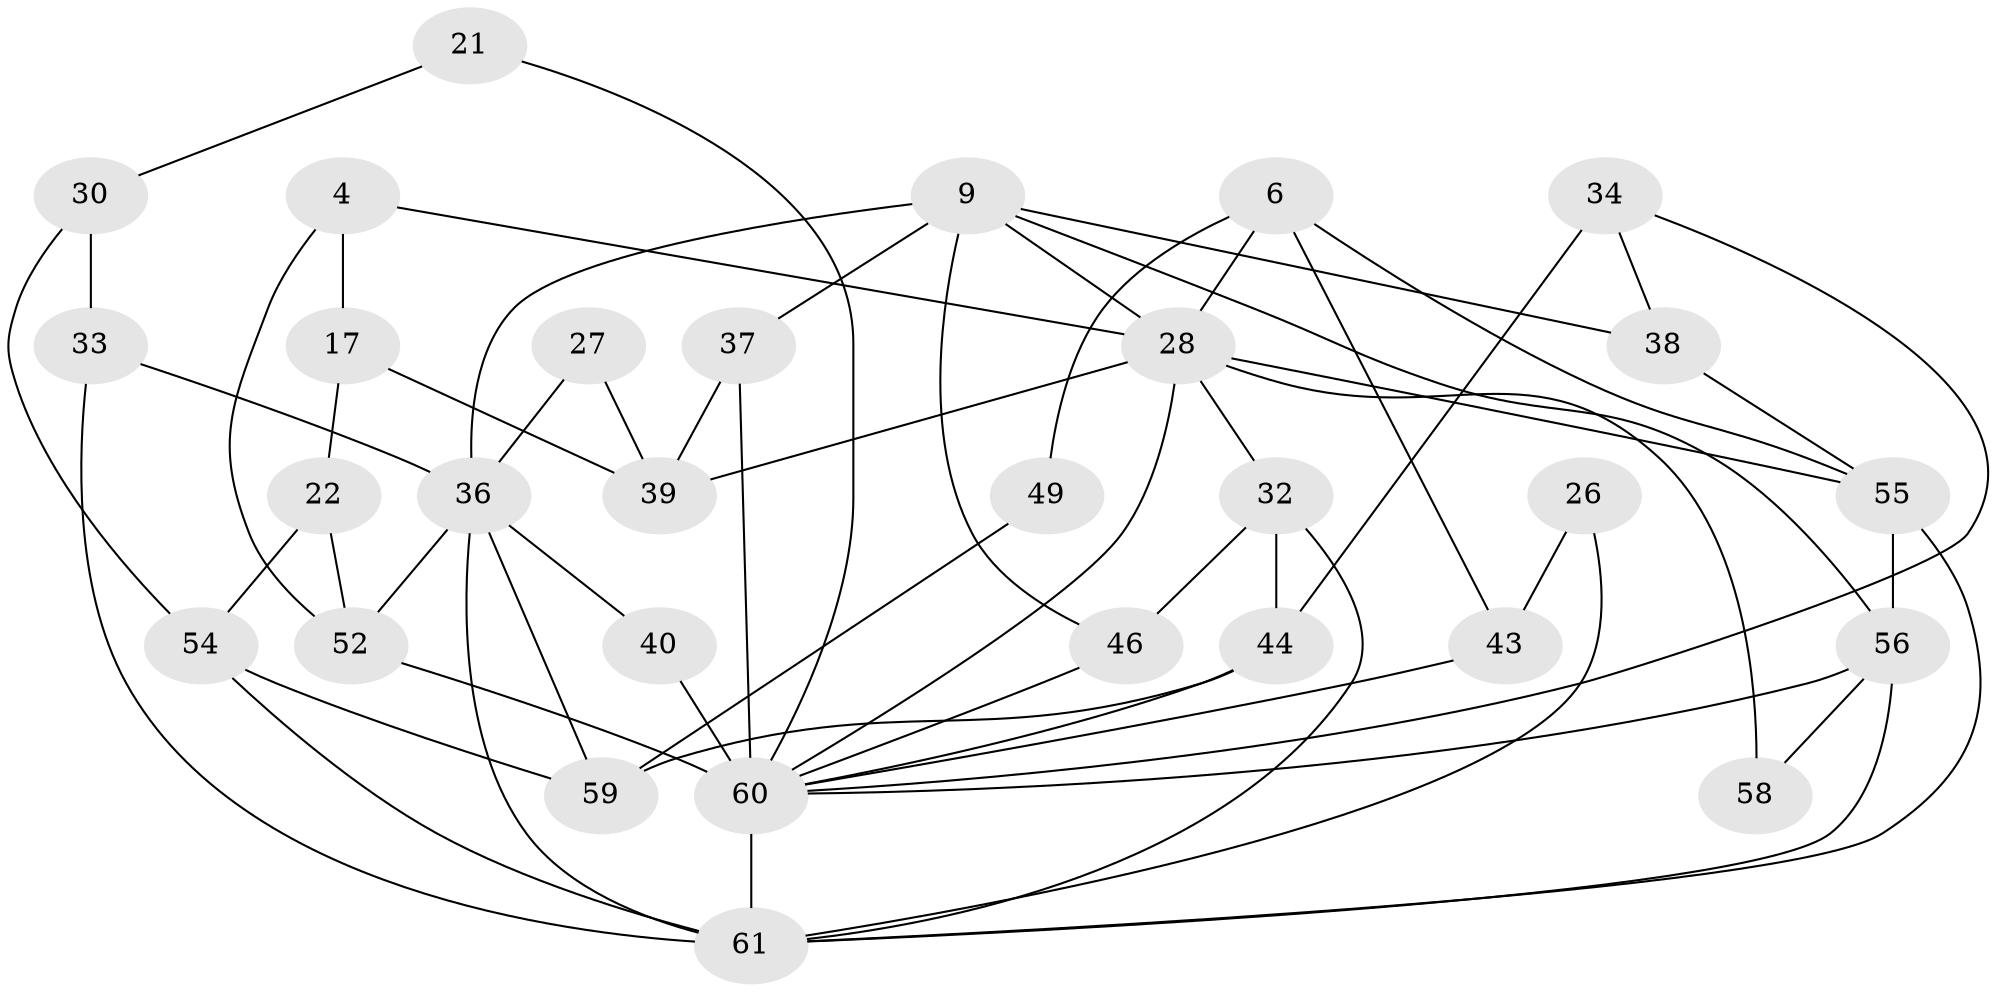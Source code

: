 // original degree distribution, {3: 0.26229508196721313, 6: 0.16393442622950818, 2: 0.14754098360655737, 5: 0.18032786885245902, 4: 0.22950819672131148, 7: 0.01639344262295082}
// Generated by graph-tools (version 1.1) at 2025/50/03/09/25 04:50:39]
// undirected, 30 vertices, 60 edges
graph export_dot {
graph [start="1"]
  node [color=gray90,style=filled];
  4;
  6;
  9 [super="+3"];
  17;
  21;
  22;
  26;
  27;
  28 [super="+25"];
  30;
  32;
  33;
  34;
  36 [super="+18+20"];
  37 [super="+13"];
  38 [super="+16"];
  39;
  40;
  43;
  44 [super="+1"];
  46 [super="+41"];
  49;
  52 [super="+47+48"];
  54 [super="+10"];
  55 [super="+45+35"];
  56 [super="+50+14"];
  58;
  59;
  60 [super="+51+53+57"];
  61 [super="+24+31+29"];
  4 -- 17;
  4 -- 28;
  4 -- 52;
  6 -- 28 [weight=2];
  6 -- 43;
  6 -- 49;
  6 -- 55 [weight=2];
  9 -- 36 [weight=3];
  9 -- 37;
  9 -- 56 [weight=2];
  9 -- 28;
  9 -- 46 [weight=2];
  9 -- 38;
  17 -- 22;
  17 -- 39;
  21 -- 30;
  21 -- 60;
  22 -- 54;
  22 -- 52;
  26 -- 43;
  26 -- 61;
  27 -- 39;
  27 -- 36;
  28 -- 39 [weight=2];
  28 -- 32;
  28 -- 58;
  28 -- 60;
  28 -- 55;
  30 -- 54;
  30 -- 33;
  32 -- 46;
  32 -- 44;
  32 -- 61;
  33 -- 61 [weight=3];
  33 -- 36;
  34 -- 44 [weight=2];
  34 -- 38;
  34 -- 60;
  36 -- 40;
  36 -- 52 [weight=2];
  36 -- 61;
  36 -- 59;
  37 -- 39;
  37 -- 60;
  38 -- 55;
  40 -- 60 [weight=2];
  43 -- 60;
  44 -- 59 [weight=2];
  44 -- 60;
  46 -- 60;
  49 -- 59;
  52 -- 60 [weight=6];
  54 -- 59;
  54 -- 61 [weight=4];
  55 -- 56;
  55 -- 61 [weight=2];
  56 -- 58;
  56 -- 61;
  56 -- 60 [weight=3];
  60 -- 61 [weight=5];
}

